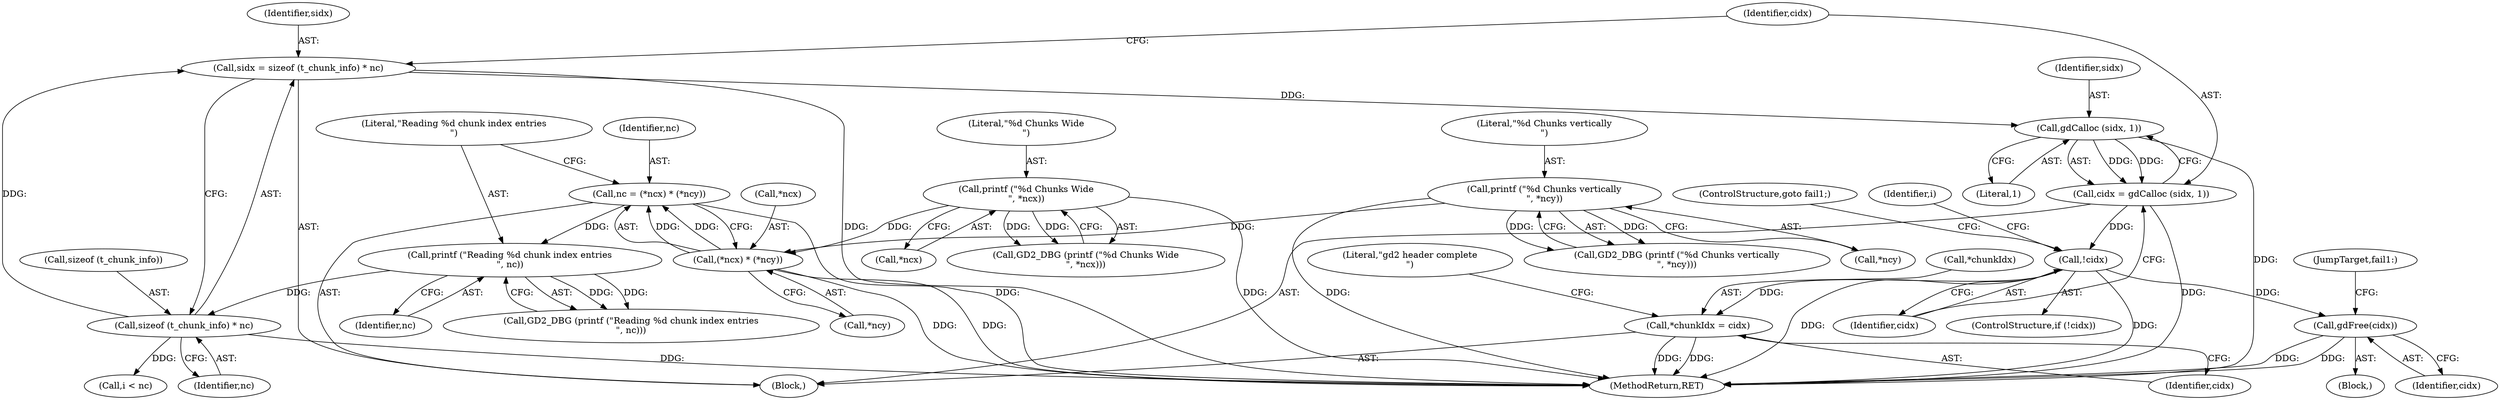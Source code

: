 digraph "0_libgd_2bb97f407c1145c850416a3bfbcc8cf124e68a19@API" {
"1000341" [label="(Call,sidx = sizeof (t_chunk_info) * nc)"];
"1000343" [label="(Call,sizeof (t_chunk_info) * nc)"];
"1000338" [label="(Call,printf (\"Reading %d chunk index entries\n\", nc))"];
"1000330" [label="(Call,nc = (*ncx) * (*ncy))"];
"1000332" [label="(Call,(*ncx) * (*ncy))"];
"1000308" [label="(Call,printf (\"%d Chunks Wide\n\", *ncx))"];
"1000321" [label="(Call,printf (\"%d Chunks vertically\n\", *ncy))"];
"1000349" [label="(Call,gdCalloc (sidx, 1))"];
"1000347" [label="(Call,cidx = gdCalloc (sidx, 1))"];
"1000353" [label="(Call,!cidx)"];
"1000410" [label="(Call,*chunkIdx = cidx)"];
"1000420" [label="(Call,gdFree(cidx))"];
"1000333" [label="(Call,*ncx)"];
"1000309" [label="(Literal,\"%d Chunks Wide\n\")"];
"1000351" [label="(Literal,1)"];
"1000340" [label="(Identifier,nc)"];
"1000321" [label="(Call,printf (\"%d Chunks vertically\n\", *ncy))"];
"1000416" [label="(Literal,\"gd2 header complete\n\")"];
"1000117" [label="(Block,)"];
"1000330" [label="(Call,nc = (*ncx) * (*ncy))"];
"1000361" [label="(Call,i < nc)"];
"1000320" [label="(Call,GD2_DBG (printf (\"%d Chunks vertically\n\", *ncy)))"];
"1000342" [label="(Identifier,sidx)"];
"1000322" [label="(Literal,\"%d Chunks vertically\n\")"];
"1000346" [label="(Identifier,nc)"];
"1000413" [label="(Identifier,cidx)"];
"1000422" [label="(JumpTarget,fail1:)"];
"1000307" [label="(Call,GD2_DBG (printf (\"%d Chunks Wide\n\", *ncx)))"];
"1000323" [label="(Call,*ncy)"];
"1000354" [label="(Identifier,cidx)"];
"1000353" [label="(Call,!cidx)"];
"1000411" [label="(Call,*chunkIdx)"];
"1000308" [label="(Call,printf (\"%d Chunks Wide\n\", *ncx))"];
"1000348" [label="(Identifier,cidx)"];
"1000410" [label="(Call,*chunkIdx = cidx)"];
"1000337" [label="(Call,GD2_DBG (printf (\"Reading %d chunk index entries\n\", nc)))"];
"1000425" [label="(MethodReturn,RET)"];
"1000335" [label="(Call,*ncy)"];
"1000329" [label="(Block,)"];
"1000352" [label="(ControlStructure,if (!cidx))"];
"1000356" [label="(ControlStructure,goto fail1;)"];
"1000341" [label="(Call,sidx = sizeof (t_chunk_info) * nc)"];
"1000359" [label="(Identifier,i)"];
"1000332" [label="(Call,(*ncx) * (*ncy))"];
"1000310" [label="(Call,*ncx)"];
"1000343" [label="(Call,sizeof (t_chunk_info) * nc)"];
"1000420" [label="(Call,gdFree(cidx))"];
"1000350" [label="(Identifier,sidx)"];
"1000338" [label="(Call,printf (\"Reading %d chunk index entries\n\", nc))"];
"1000347" [label="(Call,cidx = gdCalloc (sidx, 1))"];
"1000349" [label="(Call,gdCalloc (sidx, 1))"];
"1000421" [label="(Identifier,cidx)"];
"1000331" [label="(Identifier,nc)"];
"1000344" [label="(Call,sizeof (t_chunk_info))"];
"1000339" [label="(Literal,\"Reading %d chunk index entries\n\")"];
"1000341" -> "1000329"  [label="AST: "];
"1000341" -> "1000343"  [label="CFG: "];
"1000342" -> "1000341"  [label="AST: "];
"1000343" -> "1000341"  [label="AST: "];
"1000348" -> "1000341"  [label="CFG: "];
"1000341" -> "1000425"  [label="DDG: "];
"1000343" -> "1000341"  [label="DDG: "];
"1000341" -> "1000349"  [label="DDG: "];
"1000343" -> "1000346"  [label="CFG: "];
"1000344" -> "1000343"  [label="AST: "];
"1000346" -> "1000343"  [label="AST: "];
"1000343" -> "1000425"  [label="DDG: "];
"1000338" -> "1000343"  [label="DDG: "];
"1000343" -> "1000361"  [label="DDG: "];
"1000338" -> "1000337"  [label="AST: "];
"1000338" -> "1000340"  [label="CFG: "];
"1000339" -> "1000338"  [label="AST: "];
"1000340" -> "1000338"  [label="AST: "];
"1000337" -> "1000338"  [label="CFG: "];
"1000338" -> "1000337"  [label="DDG: "];
"1000338" -> "1000337"  [label="DDG: "];
"1000330" -> "1000338"  [label="DDG: "];
"1000330" -> "1000329"  [label="AST: "];
"1000330" -> "1000332"  [label="CFG: "];
"1000331" -> "1000330"  [label="AST: "];
"1000332" -> "1000330"  [label="AST: "];
"1000339" -> "1000330"  [label="CFG: "];
"1000330" -> "1000425"  [label="DDG: "];
"1000332" -> "1000330"  [label="DDG: "];
"1000332" -> "1000330"  [label="DDG: "];
"1000332" -> "1000335"  [label="CFG: "];
"1000333" -> "1000332"  [label="AST: "];
"1000335" -> "1000332"  [label="AST: "];
"1000332" -> "1000425"  [label="DDG: "];
"1000332" -> "1000425"  [label="DDG: "];
"1000308" -> "1000332"  [label="DDG: "];
"1000321" -> "1000332"  [label="DDG: "];
"1000308" -> "1000307"  [label="AST: "];
"1000308" -> "1000310"  [label="CFG: "];
"1000309" -> "1000308"  [label="AST: "];
"1000310" -> "1000308"  [label="AST: "];
"1000307" -> "1000308"  [label="CFG: "];
"1000308" -> "1000425"  [label="DDG: "];
"1000308" -> "1000307"  [label="DDG: "];
"1000308" -> "1000307"  [label="DDG: "];
"1000321" -> "1000320"  [label="AST: "];
"1000321" -> "1000323"  [label="CFG: "];
"1000322" -> "1000321"  [label="AST: "];
"1000323" -> "1000321"  [label="AST: "];
"1000320" -> "1000321"  [label="CFG: "];
"1000321" -> "1000425"  [label="DDG: "];
"1000321" -> "1000320"  [label="DDG: "];
"1000321" -> "1000320"  [label="DDG: "];
"1000349" -> "1000347"  [label="AST: "];
"1000349" -> "1000351"  [label="CFG: "];
"1000350" -> "1000349"  [label="AST: "];
"1000351" -> "1000349"  [label="AST: "];
"1000347" -> "1000349"  [label="CFG: "];
"1000349" -> "1000425"  [label="DDG: "];
"1000349" -> "1000347"  [label="DDG: "];
"1000349" -> "1000347"  [label="DDG: "];
"1000347" -> "1000329"  [label="AST: "];
"1000348" -> "1000347"  [label="AST: "];
"1000354" -> "1000347"  [label="CFG: "];
"1000347" -> "1000425"  [label="DDG: "];
"1000347" -> "1000353"  [label="DDG: "];
"1000353" -> "1000352"  [label="AST: "];
"1000353" -> "1000354"  [label="CFG: "];
"1000354" -> "1000353"  [label="AST: "];
"1000356" -> "1000353"  [label="CFG: "];
"1000359" -> "1000353"  [label="CFG: "];
"1000353" -> "1000425"  [label="DDG: "];
"1000353" -> "1000425"  [label="DDG: "];
"1000353" -> "1000410"  [label="DDG: "];
"1000353" -> "1000420"  [label="DDG: "];
"1000410" -> "1000329"  [label="AST: "];
"1000410" -> "1000413"  [label="CFG: "];
"1000411" -> "1000410"  [label="AST: "];
"1000413" -> "1000410"  [label="AST: "];
"1000416" -> "1000410"  [label="CFG: "];
"1000410" -> "1000425"  [label="DDG: "];
"1000410" -> "1000425"  [label="DDG: "];
"1000420" -> "1000117"  [label="AST: "];
"1000420" -> "1000421"  [label="CFG: "];
"1000421" -> "1000420"  [label="AST: "];
"1000422" -> "1000420"  [label="CFG: "];
"1000420" -> "1000425"  [label="DDG: "];
"1000420" -> "1000425"  [label="DDG: "];
}
